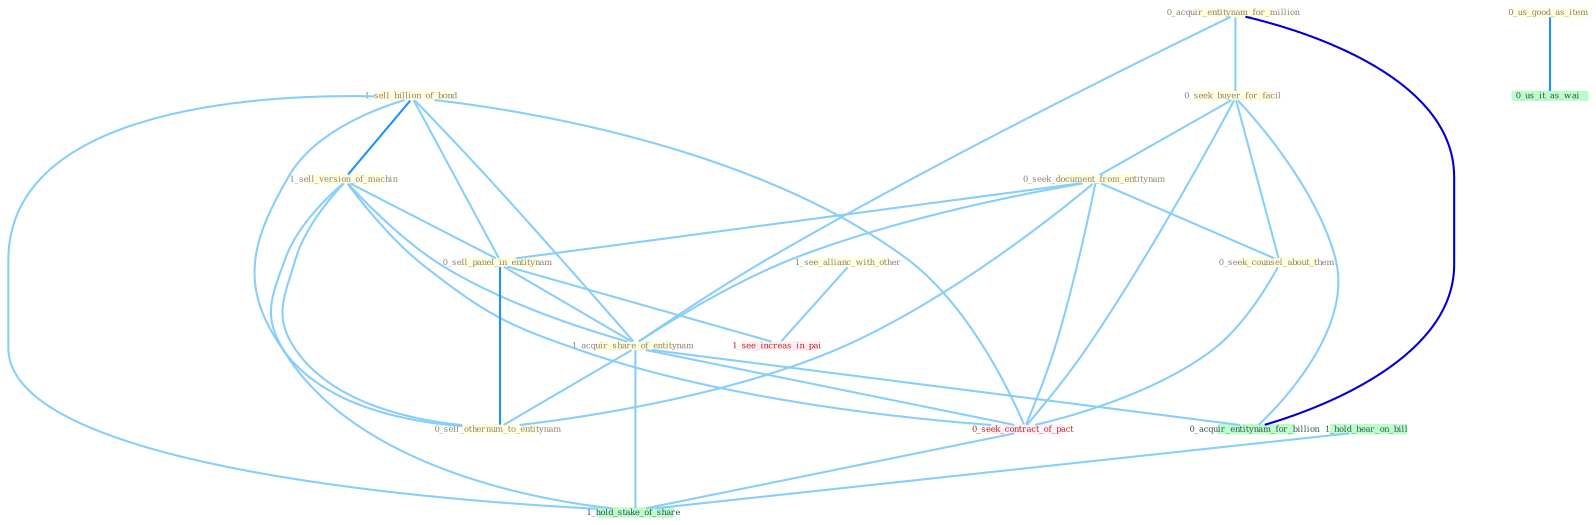 Graph G{ 
    node
    [shape=polygon,style=filled,width=.5,height=.06,color="#BDFCC9",fixedsize=true,fontsize=4,
    fontcolor="#2f4f4f"];
    {node
    [color="#ffffe0", fontcolor="#8b7d6b"] "0_acquir_entitynam_for_million " "1_sell_billion_of_bond " "0_seek_buyer_for_facil " "1_see_allianc_with_other " "0_us_good_as_item " "1_sell_version_of_machin " "0_seek_document_from_entitynam " "0_sell_panel_in_entitynam " "1_acquir_share_of_entitynam " "0_sell_othernum_to_entitynam " "0_seek_counsel_about_them "}
{node [color="#fff0f5", fontcolor="#b22222"] "0_seek_contract_of_pact " "1_see_increas_in_pai "}
edge [color="#B0E2FF"];

	"0_acquir_entitynam_for_million " -- "0_seek_buyer_for_facil " [w="1", color="#87cefa" ];
	"0_acquir_entitynam_for_million " -- "1_acquir_share_of_entitynam " [w="1", color="#87cefa" ];
	"0_acquir_entitynam_for_million " -- "0_acquir_entitynam_for_billion " [w="3", color="#0000cd" , len=0.6];
	"1_sell_billion_of_bond " -- "1_sell_version_of_machin " [w="2", color="#1e90ff" , len=0.8];
	"1_sell_billion_of_bond " -- "0_sell_panel_in_entitynam " [w="1", color="#87cefa" ];
	"1_sell_billion_of_bond " -- "1_acquir_share_of_entitynam " [w="1", color="#87cefa" ];
	"1_sell_billion_of_bond " -- "0_sell_othernum_to_entitynam " [w="1", color="#87cefa" ];
	"1_sell_billion_of_bond " -- "0_seek_contract_of_pact " [w="1", color="#87cefa" ];
	"1_sell_billion_of_bond " -- "1_hold_stake_of_share " [w="1", color="#87cefa" ];
	"0_seek_buyer_for_facil " -- "0_seek_document_from_entitynam " [w="1", color="#87cefa" ];
	"0_seek_buyer_for_facil " -- "0_seek_counsel_about_them " [w="1", color="#87cefa" ];
	"0_seek_buyer_for_facil " -- "0_seek_contract_of_pact " [w="1", color="#87cefa" ];
	"0_seek_buyer_for_facil " -- "0_acquir_entitynam_for_billion " [w="1", color="#87cefa" ];
	"1_see_allianc_with_other " -- "1_see_increas_in_pai " [w="1", color="#87cefa" ];
	"0_us_good_as_item " -- "0_us_it_as_wai " [w="2", color="#1e90ff" , len=0.8];
	"1_sell_version_of_machin " -- "0_sell_panel_in_entitynam " [w="1", color="#87cefa" ];
	"1_sell_version_of_machin " -- "1_acquir_share_of_entitynam " [w="1", color="#87cefa" ];
	"1_sell_version_of_machin " -- "0_sell_othernum_to_entitynam " [w="1", color="#87cefa" ];
	"1_sell_version_of_machin " -- "0_seek_contract_of_pact " [w="1", color="#87cefa" ];
	"1_sell_version_of_machin " -- "1_hold_stake_of_share " [w="1", color="#87cefa" ];
	"0_seek_document_from_entitynam " -- "0_sell_panel_in_entitynam " [w="1", color="#87cefa" ];
	"0_seek_document_from_entitynam " -- "1_acquir_share_of_entitynam " [w="1", color="#87cefa" ];
	"0_seek_document_from_entitynam " -- "0_sell_othernum_to_entitynam " [w="1", color="#87cefa" ];
	"0_seek_document_from_entitynam " -- "0_seek_counsel_about_them " [w="1", color="#87cefa" ];
	"0_seek_document_from_entitynam " -- "0_seek_contract_of_pact " [w="1", color="#87cefa" ];
	"0_sell_panel_in_entitynam " -- "1_acquir_share_of_entitynam " [w="1", color="#87cefa" ];
	"0_sell_panel_in_entitynam " -- "0_sell_othernum_to_entitynam " [w="2", color="#1e90ff" , len=0.8];
	"0_sell_panel_in_entitynam " -- "1_see_increas_in_pai " [w="1", color="#87cefa" ];
	"1_acquir_share_of_entitynam " -- "0_sell_othernum_to_entitynam " [w="1", color="#87cefa" ];
	"1_acquir_share_of_entitynam " -- "0_seek_contract_of_pact " [w="1", color="#87cefa" ];
	"1_acquir_share_of_entitynam " -- "0_acquir_entitynam_for_billion " [w="1", color="#87cefa" ];
	"1_acquir_share_of_entitynam " -- "1_hold_stake_of_share " [w="1", color="#87cefa" ];
	"0_seek_counsel_about_them " -- "0_seek_contract_of_pact " [w="1", color="#87cefa" ];
	"0_seek_contract_of_pact " -- "1_hold_stake_of_share " [w="1", color="#87cefa" ];
	"1_hold_hear_on_bill " -- "1_hold_stake_of_share " [w="1", color="#87cefa" ];
}